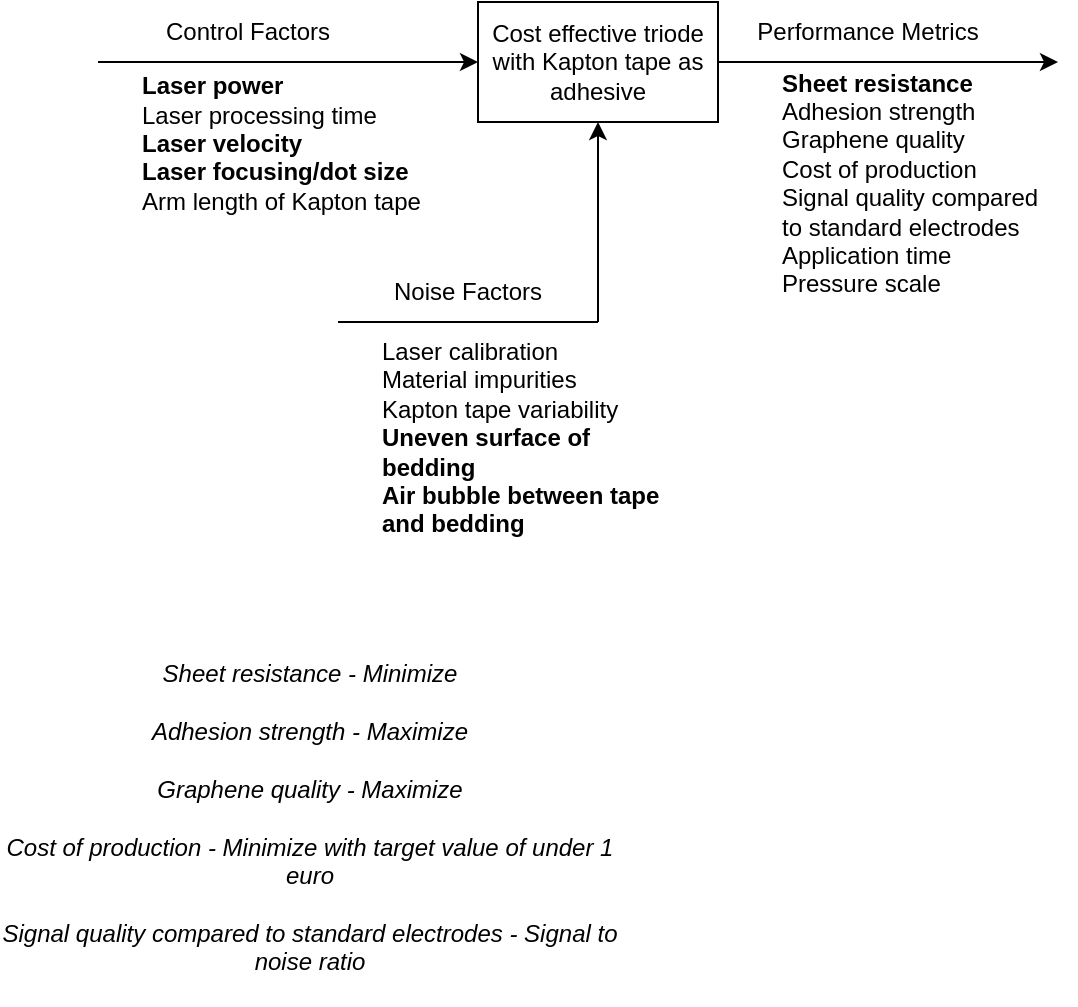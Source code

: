 <mxfile version="23.1.7" type="github">
  <diagram name="Page-1" id="Xys8G413r45YZBC3T7wg">
    <mxGraphModel dx="946" dy="524" grid="1" gridSize="10" guides="1" tooltips="1" connect="1" arrows="1" fold="1" page="1" pageScale="1" pageWidth="850" pageHeight="1100" math="0" shadow="0">
      <root>
        <mxCell id="0" />
        <mxCell id="1" parent="0" />
        <mxCell id="J8Dny0zLseRTvjEibwT8-2" value="" style="endArrow=classic;html=1;rounded=0;entryX=0;entryY=0.5;entryDx=0;entryDy=0;" edge="1" parent="1" target="J8Dny0zLseRTvjEibwT8-8">
          <mxGeometry width="50" height="50" relative="1" as="geometry">
            <mxPoint x="100" y="240" as="sourcePoint" />
            <mxPoint x="280" y="240" as="targetPoint" />
          </mxGeometry>
        </mxCell>
        <mxCell id="J8Dny0zLseRTvjEibwT8-7" value="Control Factors" style="text;html=1;align=center;verticalAlign=middle;whiteSpace=wrap;rounded=0;" vertex="1" parent="1">
          <mxGeometry x="120" y="210" width="110" height="30" as="geometry" />
        </mxCell>
        <mxCell id="J8Dny0zLseRTvjEibwT8-8" value="Cost effective triode with Kapton tape as adhesive" style="rounded=0;whiteSpace=wrap;html=1;" vertex="1" parent="1">
          <mxGeometry x="290" y="210" width="120" height="60" as="geometry" />
        </mxCell>
        <mxCell id="J8Dny0zLseRTvjEibwT8-9" value="&lt;div&gt;&lt;b&gt;Laser power&lt;/b&gt;&lt;/div&gt;&lt;div&gt;Laser processing time&lt;/div&gt;&lt;div&gt;&lt;b&gt;Laser velocity&lt;/b&gt;&lt;/div&gt;&lt;div&gt;&lt;b&gt;Laser focusing/dot size&lt;/b&gt;&lt;/div&gt;&lt;div&gt;Arm length of Kapton tape&lt;/div&gt;&lt;div&gt;&lt;br&gt;&lt;/div&gt;&lt;div&gt;&lt;br&gt;&lt;/div&gt;" style="text;html=1;align=left;verticalAlign=middle;whiteSpace=wrap;rounded=0;" vertex="1" parent="1">
          <mxGeometry x="120" y="280" width="190" height="30" as="geometry" />
        </mxCell>
        <mxCell id="J8Dny0zLseRTvjEibwT8-13" value="" style="endArrow=classic;html=1;rounded=0;entryX=0.5;entryY=1;entryDx=0;entryDy=0;" edge="1" parent="1" target="J8Dny0zLseRTvjEibwT8-8">
          <mxGeometry width="50" height="50" relative="1" as="geometry">
            <mxPoint x="350" y="350" as="sourcePoint" />
            <mxPoint x="350" y="280" as="targetPoint" />
          </mxGeometry>
        </mxCell>
        <mxCell id="J8Dny0zLseRTvjEibwT8-15" value="" style="endArrow=none;html=1;rounded=0;" edge="1" parent="1">
          <mxGeometry width="50" height="50" relative="1" as="geometry">
            <mxPoint x="220" y="370" as="sourcePoint" />
            <mxPoint x="350" y="370" as="targetPoint" />
          </mxGeometry>
        </mxCell>
        <mxCell id="J8Dny0zLseRTvjEibwT8-16" value="Noise Factors" style="text;html=1;align=center;verticalAlign=middle;whiteSpace=wrap;rounded=0;" vertex="1" parent="1">
          <mxGeometry x="240" y="340" width="90" height="30" as="geometry" />
        </mxCell>
        <mxCell id="J8Dny0zLseRTvjEibwT8-17" value="" style="endArrow=classic;html=1;rounded=0;exitX=1;exitY=0.5;exitDx=0;exitDy=0;" edge="1" parent="1" source="J8Dny0zLseRTvjEibwT8-8">
          <mxGeometry width="50" height="50" relative="1" as="geometry">
            <mxPoint x="400" y="360" as="sourcePoint" />
            <mxPoint x="580" y="240" as="targetPoint" />
          </mxGeometry>
        </mxCell>
        <mxCell id="J8Dny0zLseRTvjEibwT8-19" value="Performance Metrics" style="text;html=1;align=center;verticalAlign=middle;whiteSpace=wrap;rounded=0;" vertex="1" parent="1">
          <mxGeometry x="410" y="210" width="150" height="30" as="geometry" />
        </mxCell>
        <mxCell id="J8Dny0zLseRTvjEibwT8-21" value="Laser calibration&lt;br&gt;Material impurities&lt;br&gt;Kapton tape variability&amp;nbsp;&lt;br&gt;&lt;b&gt;Uneven surface of bedding&lt;br&gt;Air bubble between tape and bedding&amp;nbsp;&lt;/b&gt;&lt;br&gt;&lt;div&gt;&lt;br&gt;&lt;/div&gt;" style="text;html=1;align=left;verticalAlign=middle;whiteSpace=wrap;rounded=0;" vertex="1" parent="1">
          <mxGeometry x="240" y="420" width="152.5" height="30" as="geometry" />
        </mxCell>
        <mxCell id="J8Dny0zLseRTvjEibwT8-27" value="&lt;b&gt;Sheet resistance&lt;br&gt;&lt;/b&gt;Adhesion strength&amp;nbsp;&lt;br&gt;Graphene quality&amp;nbsp;&lt;br&gt;Cost of production&lt;br&gt;Signal quality compared to standard electrodes&lt;br&gt;Application time&lt;br&gt;Pressure scale&lt;br&gt;&lt;br&gt;&amp;nbsp;" style="text;html=1;align=left;verticalAlign=middle;whiteSpace=wrap;rounded=0;" vertex="1" parent="1">
          <mxGeometry x="440" y="300" width="135" height="30" as="geometry" />
        </mxCell>
        <mxCell id="J8Dny0zLseRTvjEibwT8-29" style="edgeStyle=orthogonalEdgeStyle;rounded=0;orthogonalLoop=1;jettySize=auto;html=1;exitX=0.5;exitY=1;exitDx=0;exitDy=0;" edge="1" parent="1" source="J8Dny0zLseRTvjEibwT8-9" target="J8Dny0zLseRTvjEibwT8-9">
          <mxGeometry relative="1" as="geometry" />
        </mxCell>
        <mxCell id="J8Dny0zLseRTvjEibwT8-31" value="&lt;i&gt;Sheet resistance - Minimize&lt;br&gt;&lt;br&gt;Adhesion strength - Maximize&lt;br&gt;&amp;nbsp;&lt;br&gt;Graphene quality - Maximize&lt;br&gt;&amp;nbsp;&lt;br&gt;Cost of production - Minimize with target value of under 1 euro&lt;br&gt;&lt;br&gt;Signal quality compared to standard electrodes - Signal to noise ratio&lt;br&gt;&amp;nbsp;&lt;/i&gt;" style="text;html=1;align=center;verticalAlign=middle;whiteSpace=wrap;rounded=0;" vertex="1" parent="1">
          <mxGeometry x="51.25" y="610" width="310" height="30" as="geometry" />
        </mxCell>
        <mxCell id="J8Dny0zLseRTvjEibwT8-39" value="" style="endArrow=none;html=1;rounded=0;" edge="1" parent="1">
          <mxGeometry width="50" height="50" relative="1" as="geometry">
            <mxPoint x="350" y="370" as="sourcePoint" />
            <mxPoint x="350" y="350" as="targetPoint" />
          </mxGeometry>
        </mxCell>
      </root>
    </mxGraphModel>
  </diagram>
</mxfile>
